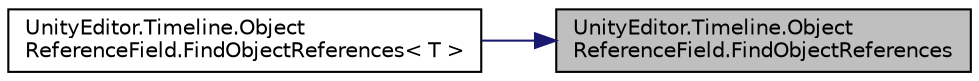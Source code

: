 digraph "UnityEditor.Timeline.ObjectReferenceField.FindObjectReferences"
{
 // LATEX_PDF_SIZE
  edge [fontname="Helvetica",fontsize="10",labelfontname="Helvetica",labelfontsize="10"];
  node [fontname="Helvetica",fontsize="10",shape=record];
  rankdir="RL";
  Node1 [label="UnityEditor.Timeline.Object\lReferenceField.FindObjectReferences",height=0.2,width=0.4,color="black", fillcolor="grey75", style="filled", fontcolor="black",tooltip=" "];
  Node1 -> Node2 [dir="back",color="midnightblue",fontsize="10",style="solid",fontname="Helvetica"];
  Node2 [label="UnityEditor.Timeline.Object\lReferenceField.FindObjectReferences\< T \>",height=0.2,width=0.4,color="black", fillcolor="white", style="filled",URL="$struct_unity_editor_1_1_timeline_1_1_object_reference_field.html#a681552daabc07f90a6b389887ccd6e7b",tooltip=" "];
}
